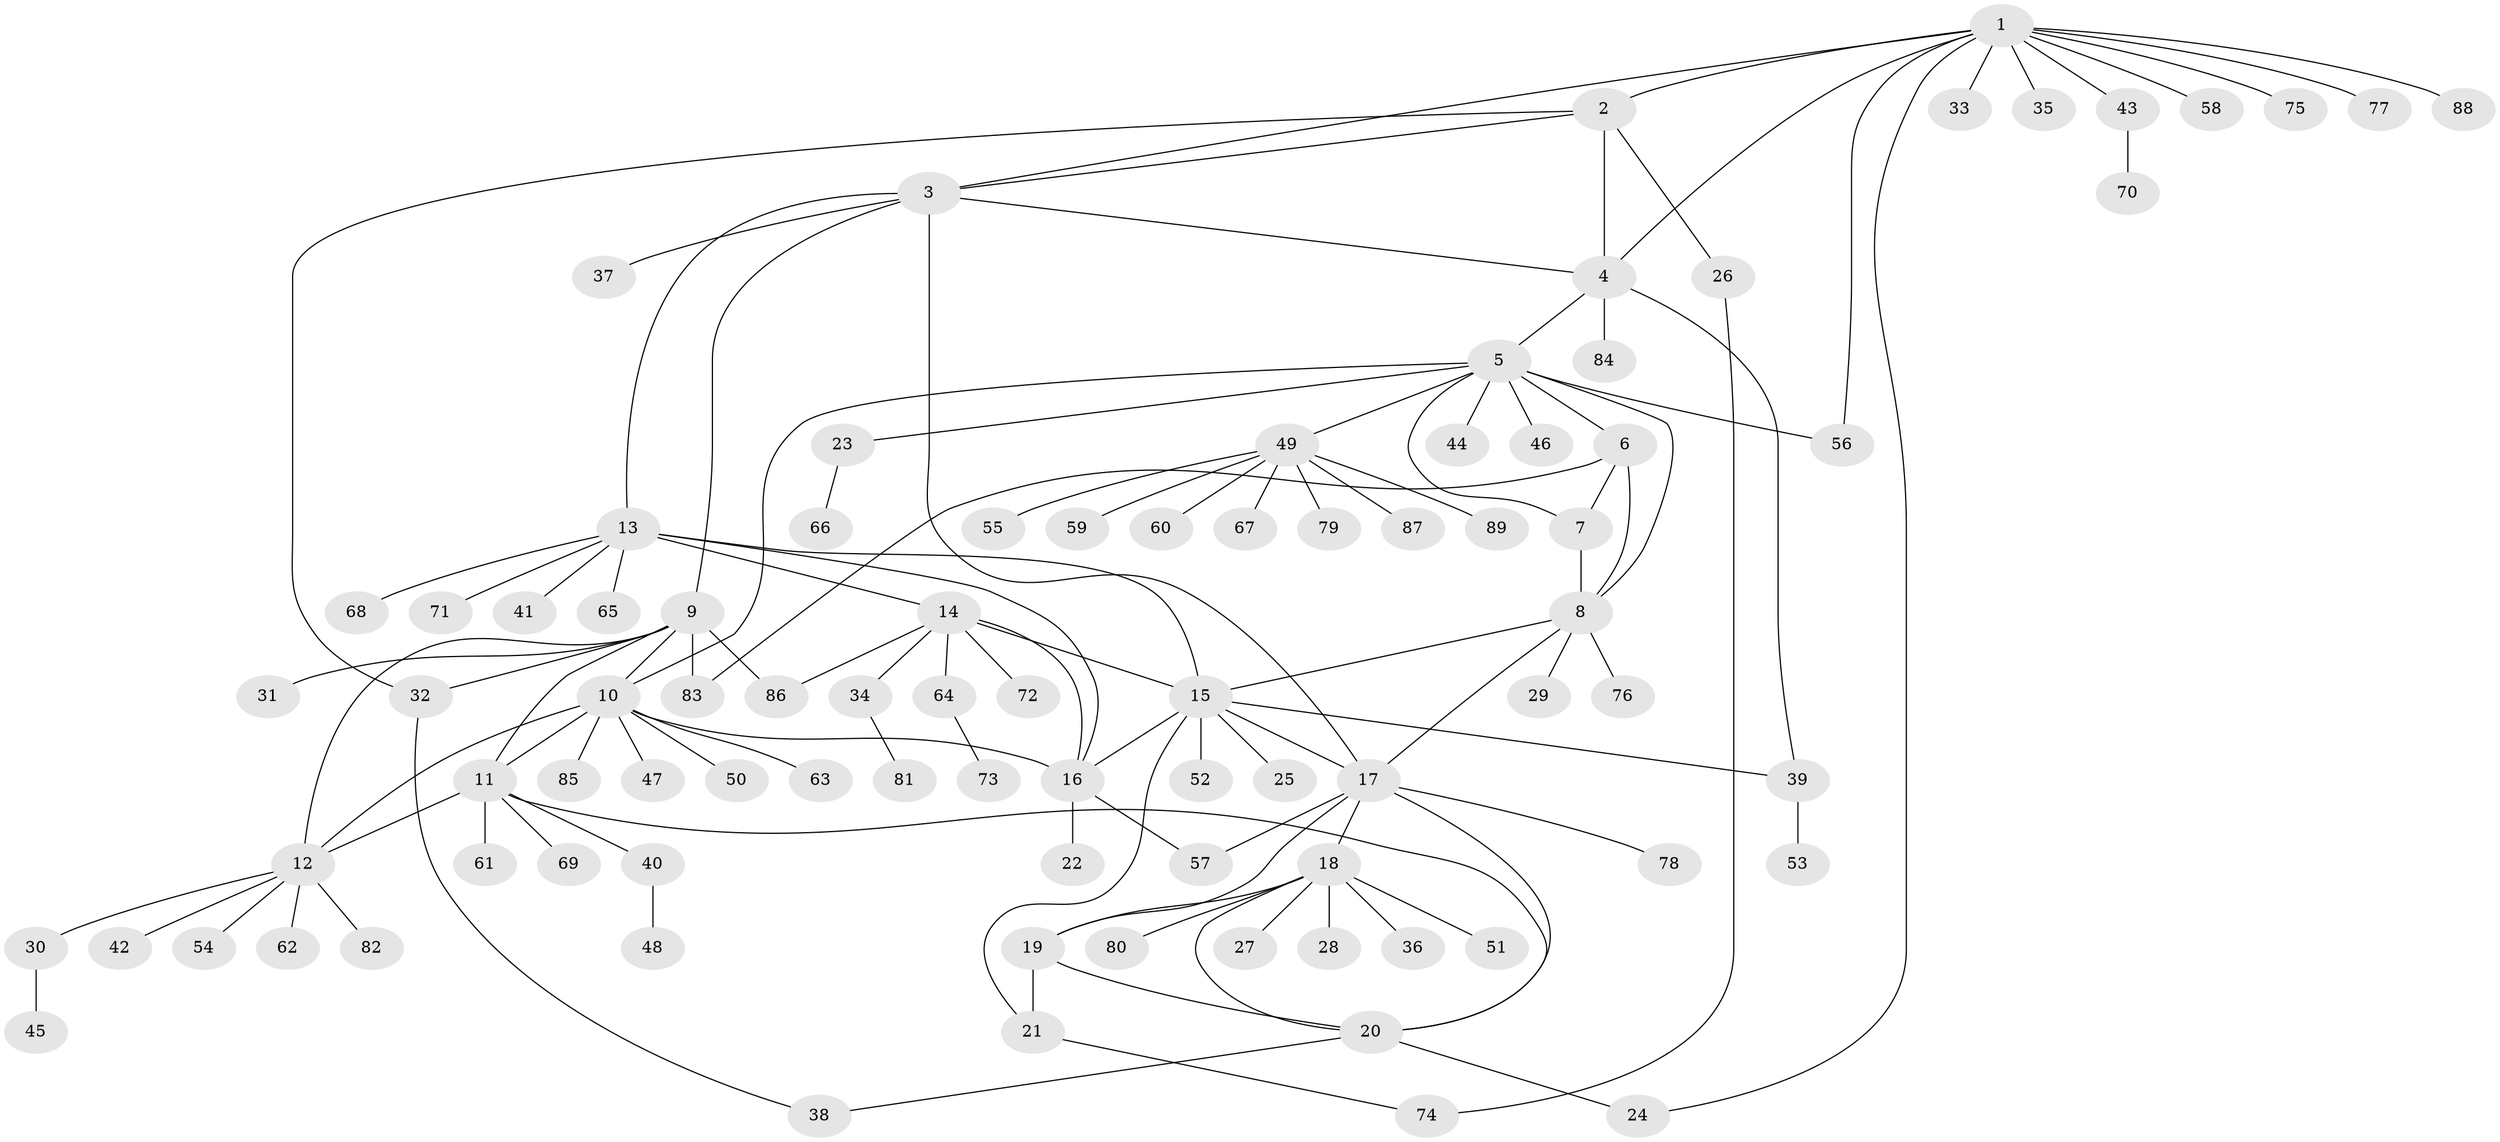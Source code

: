 // coarse degree distribution, {14: 0.014285714285714285, 4: 0.02857142857142857, 12: 0.014285714285714285, 9: 0.02857142857142857, 3: 0.02857142857142857, 13: 0.014285714285714285, 8: 0.02857142857142857, 7: 0.04285714285714286, 6: 0.05714285714285714, 1: 0.6571428571428571, 2: 0.08571428571428572}
// Generated by graph-tools (version 1.1) at 2025/52/02/27/25 19:52:14]
// undirected, 89 vertices, 119 edges
graph export_dot {
graph [start="1"]
  node [color=gray90,style=filled];
  1;
  2;
  3;
  4;
  5;
  6;
  7;
  8;
  9;
  10;
  11;
  12;
  13;
  14;
  15;
  16;
  17;
  18;
  19;
  20;
  21;
  22;
  23;
  24;
  25;
  26;
  27;
  28;
  29;
  30;
  31;
  32;
  33;
  34;
  35;
  36;
  37;
  38;
  39;
  40;
  41;
  42;
  43;
  44;
  45;
  46;
  47;
  48;
  49;
  50;
  51;
  52;
  53;
  54;
  55;
  56;
  57;
  58;
  59;
  60;
  61;
  62;
  63;
  64;
  65;
  66;
  67;
  68;
  69;
  70;
  71;
  72;
  73;
  74;
  75;
  76;
  77;
  78;
  79;
  80;
  81;
  82;
  83;
  84;
  85;
  86;
  87;
  88;
  89;
  1 -- 2;
  1 -- 3;
  1 -- 4;
  1 -- 24;
  1 -- 33;
  1 -- 35;
  1 -- 43;
  1 -- 56;
  1 -- 58;
  1 -- 75;
  1 -- 77;
  1 -- 88;
  2 -- 3;
  2 -- 4;
  2 -- 26;
  2 -- 32;
  3 -- 4;
  3 -- 9;
  3 -- 13;
  3 -- 17;
  3 -- 37;
  4 -- 5;
  4 -- 39;
  4 -- 84;
  5 -- 6;
  5 -- 7;
  5 -- 8;
  5 -- 10;
  5 -- 23;
  5 -- 44;
  5 -- 46;
  5 -- 49;
  5 -- 56;
  6 -- 7;
  6 -- 8;
  6 -- 83;
  7 -- 8;
  8 -- 15;
  8 -- 17;
  8 -- 29;
  8 -- 76;
  9 -- 10;
  9 -- 11;
  9 -- 12;
  9 -- 31;
  9 -- 32;
  9 -- 83;
  9 -- 86;
  10 -- 11;
  10 -- 12;
  10 -- 16;
  10 -- 47;
  10 -- 50;
  10 -- 63;
  10 -- 85;
  11 -- 12;
  11 -- 20;
  11 -- 40;
  11 -- 61;
  11 -- 69;
  12 -- 30;
  12 -- 42;
  12 -- 54;
  12 -- 62;
  12 -- 82;
  13 -- 14;
  13 -- 15;
  13 -- 16;
  13 -- 41;
  13 -- 65;
  13 -- 68;
  13 -- 71;
  14 -- 15;
  14 -- 16;
  14 -- 34;
  14 -- 64;
  14 -- 72;
  14 -- 86;
  15 -- 16;
  15 -- 17;
  15 -- 21;
  15 -- 25;
  15 -- 39;
  15 -- 52;
  16 -- 22;
  16 -- 57;
  17 -- 18;
  17 -- 19;
  17 -- 20;
  17 -- 57;
  17 -- 78;
  18 -- 19;
  18 -- 20;
  18 -- 27;
  18 -- 28;
  18 -- 36;
  18 -- 51;
  18 -- 80;
  19 -- 20;
  19 -- 21;
  20 -- 24;
  20 -- 38;
  21 -- 74;
  23 -- 66;
  26 -- 74;
  30 -- 45;
  32 -- 38;
  34 -- 81;
  39 -- 53;
  40 -- 48;
  43 -- 70;
  49 -- 55;
  49 -- 59;
  49 -- 60;
  49 -- 67;
  49 -- 79;
  49 -- 87;
  49 -- 89;
  64 -- 73;
}
